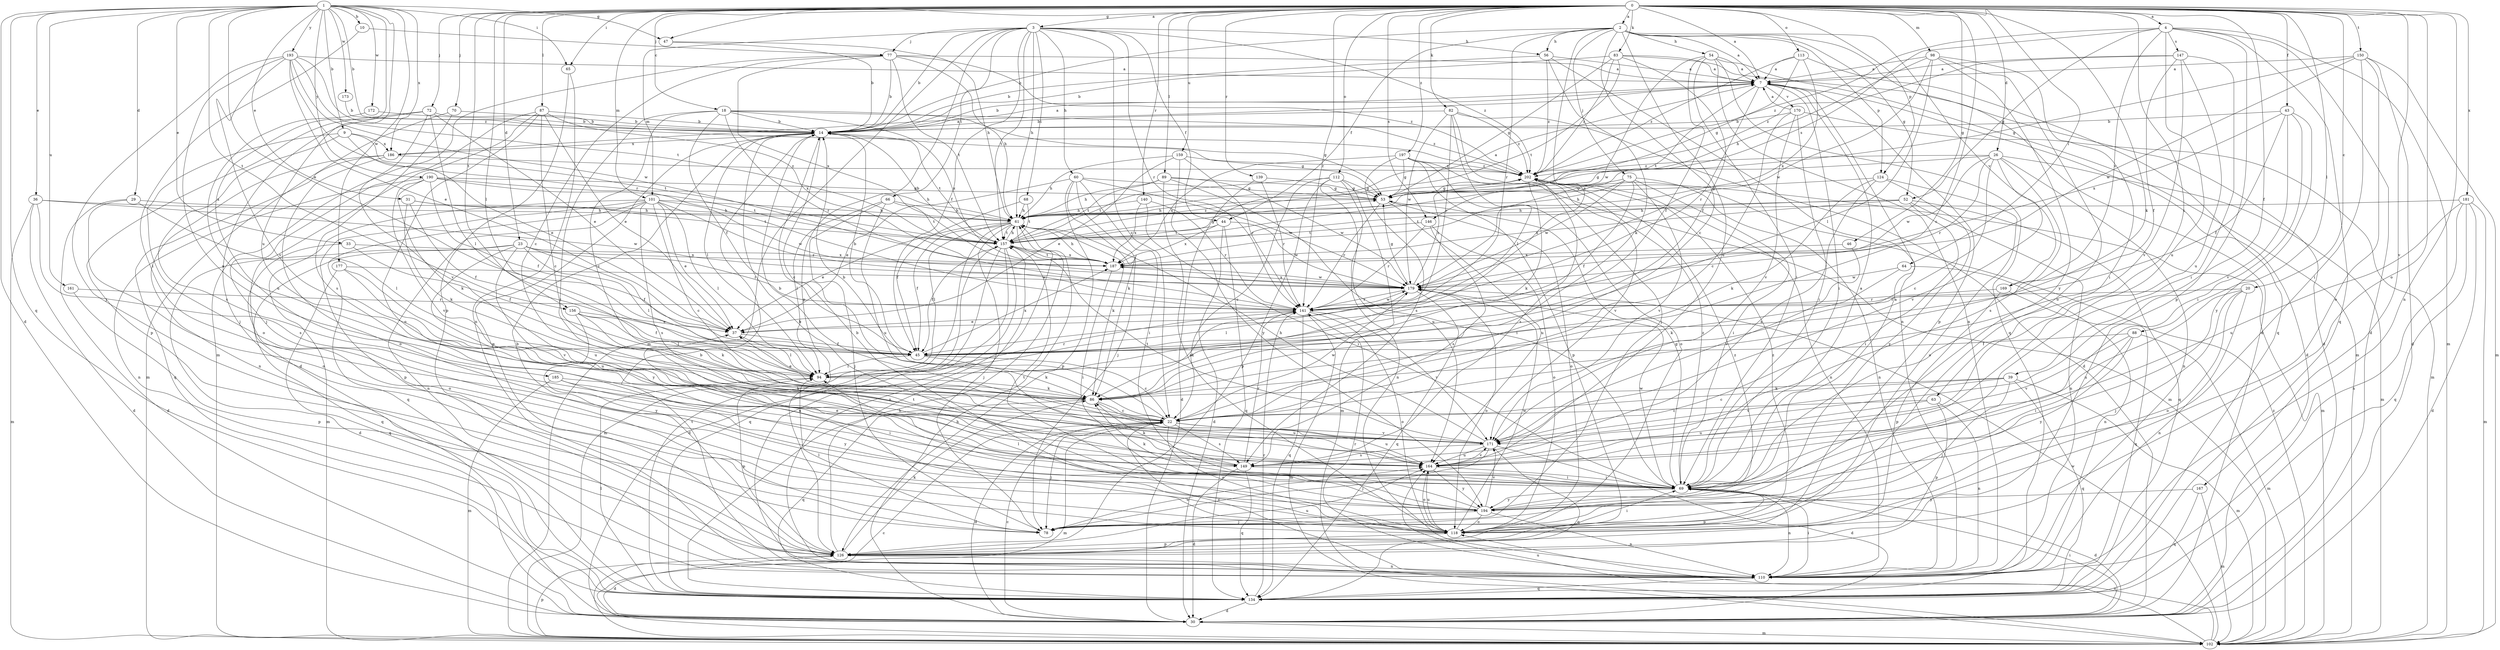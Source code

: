 strict digraph  {
0;
1;
2;
3;
4;
7;
9;
10;
14;
18;
20;
22;
23;
26;
29;
30;
31;
33;
36;
37;
39;
43;
44;
45;
46;
47;
52;
53;
54;
56;
60;
61;
63;
64;
65;
66;
68;
69;
70;
72;
75;
77;
78;
82;
83;
86;
87;
88;
89;
94;
98;
101;
102;
110;
112;
113;
118;
124;
126;
134;
139;
140;
141;
146;
147;
149;
150;
156;
157;
159;
161;
164;
167;
169;
170;
171;
172;
173;
177;
179;
181;
185;
186;
187;
190;
193;
194;
197;
202;
0 -> 2  [label=a];
0 -> 3  [label=a];
0 -> 4  [label=a];
0 -> 7  [label=a];
0 -> 18  [label=c];
0 -> 20  [label=c];
0 -> 22  [label=c];
0 -> 23  [label=d];
0 -> 26  [label=d];
0 -> 39  [label=f];
0 -> 43  [label=f];
0 -> 46  [label=g];
0 -> 47  [label=g];
0 -> 63  [label=i];
0 -> 64  [label=i];
0 -> 65  [label=i];
0 -> 70  [label=j];
0 -> 72  [label=j];
0 -> 82  [label=k];
0 -> 83  [label=k];
0 -> 86  [label=k];
0 -> 87  [label=l];
0 -> 88  [label=l];
0 -> 89  [label=l];
0 -> 94  [label=l];
0 -> 98  [label=m];
0 -> 101  [label=m];
0 -> 110  [label=n];
0 -> 112  [label=o];
0 -> 113  [label=o];
0 -> 118  [label=o];
0 -> 124  [label=p];
0 -> 139  [label=r];
0 -> 140  [label=r];
0 -> 141  [label=r];
0 -> 146  [label=s];
0 -> 150  [label=t];
0 -> 156  [label=t];
0 -> 159  [label=u];
0 -> 167  [label=v];
0 -> 181  [label=x];
0 -> 197  [label=z];
1 -> 9  [label=b];
1 -> 10  [label=b];
1 -> 14  [label=b];
1 -> 29  [label=d];
1 -> 30  [label=d];
1 -> 31  [label=e];
1 -> 33  [label=e];
1 -> 36  [label=e];
1 -> 37  [label=e];
1 -> 47  [label=g];
1 -> 65  [label=i];
1 -> 134  [label=q];
1 -> 156  [label=t];
1 -> 161  [label=u];
1 -> 164  [label=u];
1 -> 172  [label=w];
1 -> 173  [label=w];
1 -> 177  [label=w];
1 -> 185  [label=x];
1 -> 186  [label=x];
1 -> 190  [label=y];
1 -> 193  [label=y];
2 -> 7  [label=a];
2 -> 14  [label=b];
2 -> 22  [label=c];
2 -> 30  [label=d];
2 -> 37  [label=e];
2 -> 44  [label=f];
2 -> 52  [label=g];
2 -> 54  [label=h];
2 -> 56  [label=h];
2 -> 75  [label=j];
2 -> 124  [label=p];
2 -> 141  [label=r];
2 -> 164  [label=u];
2 -> 169  [label=v];
3 -> 14  [label=b];
3 -> 22  [label=c];
3 -> 44  [label=f];
3 -> 45  [label=f];
3 -> 56  [label=h];
3 -> 60  [label=h];
3 -> 61  [label=h];
3 -> 66  [label=i];
3 -> 68  [label=i];
3 -> 77  [label=j];
3 -> 101  [label=m];
3 -> 102  [label=m];
3 -> 126  [label=p];
3 -> 141  [label=r];
3 -> 157  [label=t];
3 -> 202  [label=z];
4 -> 30  [label=d];
4 -> 52  [label=g];
4 -> 102  [label=m];
4 -> 126  [label=p];
4 -> 134  [label=q];
4 -> 146  [label=s];
4 -> 147  [label=s];
4 -> 164  [label=u];
4 -> 169  [label=v];
4 -> 202  [label=z];
7 -> 14  [label=b];
7 -> 30  [label=d];
7 -> 69  [label=i];
7 -> 126  [label=p];
7 -> 141  [label=r];
7 -> 157  [label=t];
7 -> 170  [label=v];
9 -> 37  [label=e];
9 -> 118  [label=o];
9 -> 149  [label=s];
9 -> 157  [label=t];
9 -> 186  [label=x];
10 -> 69  [label=i];
10 -> 77  [label=j];
14 -> 7  [label=a];
14 -> 22  [label=c];
14 -> 53  [label=g];
14 -> 94  [label=l];
14 -> 126  [label=p];
14 -> 157  [label=t];
14 -> 186  [label=x];
18 -> 14  [label=b];
18 -> 22  [label=c];
18 -> 45  [label=f];
18 -> 53  [label=g];
18 -> 69  [label=i];
18 -> 141  [label=r];
18 -> 187  [label=x];
18 -> 202  [label=z];
20 -> 78  [label=j];
20 -> 110  [label=n];
20 -> 118  [label=o];
20 -> 141  [label=r];
20 -> 164  [label=u];
22 -> 14  [label=b];
22 -> 30  [label=d];
22 -> 78  [label=j];
22 -> 102  [label=m];
22 -> 118  [label=o];
22 -> 149  [label=s];
22 -> 164  [label=u];
22 -> 171  [label=v];
22 -> 179  [label=w];
23 -> 30  [label=d];
23 -> 45  [label=f];
23 -> 94  [label=l];
23 -> 134  [label=q];
23 -> 141  [label=r];
23 -> 164  [label=u];
23 -> 187  [label=x];
23 -> 194  [label=y];
26 -> 22  [label=c];
26 -> 53  [label=g];
26 -> 102  [label=m];
26 -> 110  [label=n];
26 -> 141  [label=r];
26 -> 149  [label=s];
26 -> 171  [label=v];
26 -> 179  [label=w];
26 -> 202  [label=z];
29 -> 30  [label=d];
29 -> 61  [label=h];
29 -> 94  [label=l];
29 -> 118  [label=o];
30 -> 22  [label=c];
30 -> 61  [label=h];
30 -> 69  [label=i];
30 -> 102  [label=m];
31 -> 45  [label=f];
31 -> 61  [label=h];
31 -> 86  [label=k];
31 -> 157  [label=t];
33 -> 45  [label=f];
33 -> 118  [label=o];
33 -> 187  [label=x];
36 -> 30  [label=d];
36 -> 61  [label=h];
36 -> 102  [label=m];
36 -> 149  [label=s];
36 -> 179  [label=w];
37 -> 45  [label=f];
37 -> 94  [label=l];
39 -> 22  [label=c];
39 -> 78  [label=j];
39 -> 86  [label=k];
39 -> 102  [label=m];
39 -> 134  [label=q];
39 -> 171  [label=v];
43 -> 14  [label=b];
43 -> 45  [label=f];
43 -> 69  [label=i];
43 -> 171  [label=v];
43 -> 187  [label=x];
43 -> 194  [label=y];
44 -> 30  [label=d];
44 -> 134  [label=q];
44 -> 157  [label=t];
44 -> 179  [label=w];
44 -> 187  [label=x];
45 -> 14  [label=b];
45 -> 22  [label=c];
45 -> 86  [label=k];
45 -> 94  [label=l];
45 -> 187  [label=x];
46 -> 171  [label=v];
46 -> 187  [label=x];
47 -> 14  [label=b];
47 -> 61  [label=h];
52 -> 61  [label=h];
52 -> 69  [label=i];
52 -> 110  [label=n];
52 -> 134  [label=q];
52 -> 157  [label=t];
52 -> 187  [label=x];
53 -> 61  [label=h];
53 -> 118  [label=o];
53 -> 141  [label=r];
53 -> 164  [label=u];
54 -> 7  [label=a];
54 -> 45  [label=f];
54 -> 69  [label=i];
54 -> 102  [label=m];
54 -> 110  [label=n];
54 -> 134  [label=q];
54 -> 179  [label=w];
56 -> 7  [label=a];
56 -> 14  [label=b];
56 -> 86  [label=k];
56 -> 110  [label=n];
56 -> 202  [label=z];
60 -> 37  [label=e];
60 -> 53  [label=g];
60 -> 69  [label=i];
60 -> 78  [label=j];
60 -> 86  [label=k];
60 -> 126  [label=p];
60 -> 179  [label=w];
61 -> 7  [label=a];
61 -> 37  [label=e];
61 -> 45  [label=f];
61 -> 78  [label=j];
61 -> 86  [label=k];
61 -> 94  [label=l];
61 -> 102  [label=m];
61 -> 110  [label=n];
61 -> 157  [label=t];
63 -> 22  [label=c];
63 -> 110  [label=n];
63 -> 126  [label=p];
63 -> 164  [label=u];
64 -> 86  [label=k];
64 -> 110  [label=n];
64 -> 179  [label=w];
65 -> 110  [label=n];
65 -> 126  [label=p];
66 -> 61  [label=h];
66 -> 78  [label=j];
66 -> 94  [label=l];
66 -> 157  [label=t];
66 -> 164  [label=u];
68 -> 45  [label=f];
68 -> 61  [label=h];
68 -> 157  [label=t];
69 -> 7  [label=a];
69 -> 30  [label=d];
69 -> 37  [label=e];
69 -> 53  [label=g];
69 -> 86  [label=k];
69 -> 110  [label=n];
69 -> 126  [label=p];
69 -> 179  [label=w];
69 -> 194  [label=y];
69 -> 202  [label=z];
70 -> 14  [label=b];
70 -> 102  [label=m];
70 -> 149  [label=s];
72 -> 14  [label=b];
72 -> 37  [label=e];
72 -> 78  [label=j];
72 -> 94  [label=l];
72 -> 126  [label=p];
72 -> 171  [label=v];
75 -> 45  [label=f];
75 -> 53  [label=g];
75 -> 61  [label=h];
75 -> 69  [label=i];
75 -> 110  [label=n];
75 -> 171  [label=v];
75 -> 179  [label=w];
77 -> 7  [label=a];
77 -> 14  [label=b];
77 -> 22  [label=c];
77 -> 61  [label=h];
77 -> 102  [label=m];
77 -> 157  [label=t];
77 -> 187  [label=x];
77 -> 202  [label=z];
78 -> 94  [label=l];
78 -> 164  [label=u];
78 -> 202  [label=z];
82 -> 14  [label=b];
82 -> 30  [label=d];
82 -> 78  [label=j];
82 -> 94  [label=l];
82 -> 141  [label=r];
82 -> 179  [label=w];
82 -> 202  [label=z];
83 -> 7  [label=a];
83 -> 14  [label=b];
83 -> 30  [label=d];
83 -> 45  [label=f];
83 -> 53  [label=g];
83 -> 157  [label=t];
83 -> 202  [label=z];
86 -> 22  [label=c];
86 -> 37  [label=e];
86 -> 134  [label=q];
86 -> 164  [label=u];
87 -> 14  [label=b];
87 -> 22  [label=c];
87 -> 30  [label=d];
87 -> 37  [label=e];
87 -> 78  [label=j];
87 -> 118  [label=o];
87 -> 187  [label=x];
88 -> 45  [label=f];
88 -> 69  [label=i];
88 -> 102  [label=m];
88 -> 171  [label=v];
88 -> 194  [label=y];
89 -> 53  [label=g];
89 -> 61  [label=h];
89 -> 69  [label=i];
89 -> 118  [label=o];
89 -> 157  [label=t];
89 -> 179  [label=w];
94 -> 86  [label=k];
94 -> 126  [label=p];
94 -> 141  [label=r];
98 -> 7  [label=a];
98 -> 61  [label=h];
98 -> 69  [label=i];
98 -> 94  [label=l];
98 -> 118  [label=o];
98 -> 179  [label=w];
98 -> 194  [label=y];
101 -> 22  [label=c];
101 -> 37  [label=e];
101 -> 61  [label=h];
101 -> 94  [label=l];
101 -> 102  [label=m];
101 -> 110  [label=n];
101 -> 126  [label=p];
101 -> 134  [label=q];
101 -> 141  [label=r];
101 -> 149  [label=s];
101 -> 179  [label=w];
102 -> 22  [label=c];
102 -> 118  [label=o];
102 -> 126  [label=p];
102 -> 164  [label=u];
102 -> 179  [label=w];
102 -> 202  [label=z];
110 -> 14  [label=b];
110 -> 22  [label=c];
110 -> 69  [label=i];
110 -> 134  [label=q];
110 -> 141  [label=r];
112 -> 22  [label=c];
112 -> 53  [label=g];
112 -> 102  [label=m];
112 -> 110  [label=n];
112 -> 126  [label=p];
112 -> 157  [label=t];
112 -> 164  [label=u];
113 -> 7  [label=a];
113 -> 53  [label=g];
113 -> 134  [label=q];
113 -> 187  [label=x];
113 -> 202  [label=z];
118 -> 14  [label=b];
118 -> 69  [label=i];
118 -> 126  [label=p];
118 -> 164  [label=u];
118 -> 179  [label=w];
118 -> 202  [label=z];
124 -> 53  [label=g];
124 -> 86  [label=k];
124 -> 118  [label=o];
124 -> 149  [label=s];
124 -> 194  [label=y];
126 -> 14  [label=b];
126 -> 30  [label=d];
126 -> 86  [label=k];
126 -> 110  [label=n];
126 -> 157  [label=t];
126 -> 164  [label=u];
134 -> 30  [label=d];
134 -> 61  [label=h];
134 -> 94  [label=l];
134 -> 141  [label=r];
134 -> 157  [label=t];
139 -> 30  [label=d];
139 -> 53  [label=g];
139 -> 141  [label=r];
140 -> 61  [label=h];
140 -> 69  [label=i];
140 -> 141  [label=r];
140 -> 187  [label=x];
141 -> 37  [label=e];
141 -> 86  [label=k];
141 -> 102  [label=m];
141 -> 118  [label=o];
141 -> 134  [label=q];
141 -> 171  [label=v];
141 -> 179  [label=w];
146 -> 118  [label=o];
146 -> 141  [label=r];
146 -> 149  [label=s];
146 -> 157  [label=t];
147 -> 7  [label=a];
147 -> 45  [label=f];
147 -> 69  [label=i];
147 -> 164  [label=u];
147 -> 171  [label=v];
147 -> 202  [label=z];
149 -> 30  [label=d];
149 -> 69  [label=i];
149 -> 86  [label=k];
149 -> 134  [label=q];
149 -> 141  [label=r];
150 -> 7  [label=a];
150 -> 30  [label=d];
150 -> 53  [label=g];
150 -> 69  [label=i];
150 -> 102  [label=m];
150 -> 118  [label=o];
150 -> 179  [label=w];
156 -> 37  [label=e];
156 -> 45  [label=f];
156 -> 86  [label=k];
156 -> 94  [label=l];
156 -> 194  [label=y];
157 -> 14  [label=b];
157 -> 30  [label=d];
157 -> 45  [label=f];
157 -> 53  [label=g];
157 -> 61  [label=h];
157 -> 110  [label=n];
157 -> 134  [label=q];
157 -> 187  [label=x];
157 -> 202  [label=z];
159 -> 37  [label=e];
159 -> 61  [label=h];
159 -> 141  [label=r];
159 -> 194  [label=y];
159 -> 202  [label=z];
161 -> 126  [label=p];
161 -> 141  [label=r];
164 -> 69  [label=i];
164 -> 118  [label=o];
164 -> 171  [label=v];
164 -> 194  [label=y];
167 -> 102  [label=m];
167 -> 134  [label=q];
167 -> 194  [label=y];
169 -> 126  [label=p];
169 -> 134  [label=q];
169 -> 141  [label=r];
170 -> 7  [label=a];
170 -> 14  [label=b];
170 -> 22  [label=c];
170 -> 69  [label=i];
170 -> 102  [label=m];
170 -> 171  [label=v];
171 -> 14  [label=b];
171 -> 30  [label=d];
171 -> 61  [label=h];
171 -> 78  [label=j];
171 -> 134  [label=q];
171 -> 149  [label=s];
171 -> 157  [label=t];
171 -> 164  [label=u];
172 -> 14  [label=b];
172 -> 164  [label=u];
173 -> 14  [label=b];
177 -> 134  [label=q];
177 -> 164  [label=u];
177 -> 171  [label=v];
177 -> 179  [label=w];
179 -> 53  [label=g];
179 -> 94  [label=l];
179 -> 118  [label=o];
179 -> 134  [label=q];
179 -> 141  [label=r];
179 -> 187  [label=x];
179 -> 202  [label=z];
181 -> 30  [label=d];
181 -> 61  [label=h];
181 -> 102  [label=m];
181 -> 110  [label=n];
181 -> 134  [label=q];
181 -> 164  [label=u];
185 -> 69  [label=i];
185 -> 86  [label=k];
185 -> 102  [label=m];
185 -> 194  [label=y];
186 -> 7  [label=a];
186 -> 110  [label=n];
186 -> 118  [label=o];
186 -> 134  [label=q];
186 -> 202  [label=z];
187 -> 61  [label=h];
187 -> 69  [label=i];
187 -> 157  [label=t];
187 -> 179  [label=w];
190 -> 45  [label=f];
190 -> 53  [label=g];
190 -> 61  [label=h];
190 -> 86  [label=k];
190 -> 110  [label=n];
190 -> 157  [label=t];
190 -> 171  [label=v];
193 -> 7  [label=a];
193 -> 37  [label=e];
193 -> 78  [label=j];
193 -> 141  [label=r];
193 -> 157  [label=t];
193 -> 164  [label=u];
193 -> 171  [label=v];
193 -> 179  [label=w];
193 -> 202  [label=z];
194 -> 7  [label=a];
194 -> 14  [label=b];
194 -> 78  [label=j];
194 -> 94  [label=l];
194 -> 110  [label=n];
194 -> 118  [label=o];
194 -> 157  [label=t];
194 -> 171  [label=v];
197 -> 53  [label=g];
197 -> 102  [label=m];
197 -> 118  [label=o];
197 -> 126  [label=p];
197 -> 149  [label=s];
197 -> 187  [label=x];
197 -> 202  [label=z];
202 -> 53  [label=g];
202 -> 86  [label=k];
202 -> 102  [label=m];
202 -> 110  [label=n];
202 -> 149  [label=s];
202 -> 171  [label=v];
}
